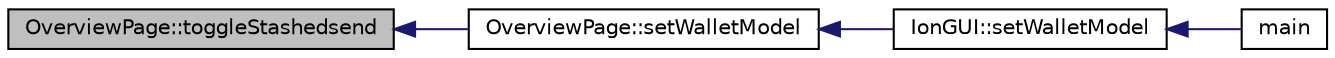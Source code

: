 digraph "OverviewPage::toggleStashedsend"
{
  edge [fontname="Helvetica",fontsize="10",labelfontname="Helvetica",labelfontsize="10"];
  node [fontname="Helvetica",fontsize="10",shape=record];
  rankdir="LR";
  Node849 [label="OverviewPage::toggleStashedsend",height=0.2,width=0.4,color="black", fillcolor="grey75", style="filled", fontcolor="black"];
  Node849 -> Node850 [dir="back",color="midnightblue",fontsize="10",style="solid",fontname="Helvetica"];
  Node850 [label="OverviewPage::setWalletModel",height=0.2,width=0.4,color="black", fillcolor="white", style="filled",URL="$d1/d91/class_overview_page.html#a2ed52a3a87e9c74fee38fa873c9bc71f"];
  Node850 -> Node851 [dir="back",color="midnightblue",fontsize="10",style="solid",fontname="Helvetica"];
  Node851 [label="IonGUI::setWalletModel",height=0.2,width=0.4,color="black", fillcolor="white", style="filled",URL="$dc/d0b/class_ion_g_u_i.html#a37f87db65498b036d387c705a749c45d",tooltip="Set the wallet model. "];
  Node851 -> Node852 [dir="back",color="midnightblue",fontsize="10",style="solid",fontname="Helvetica"];
  Node852 [label="main",height=0.2,width=0.4,color="black", fillcolor="white", style="filled",URL="$d5/d2d/ion_8cpp.html#a0ddf1224851353fc92bfbff6f499fa97"];
}
